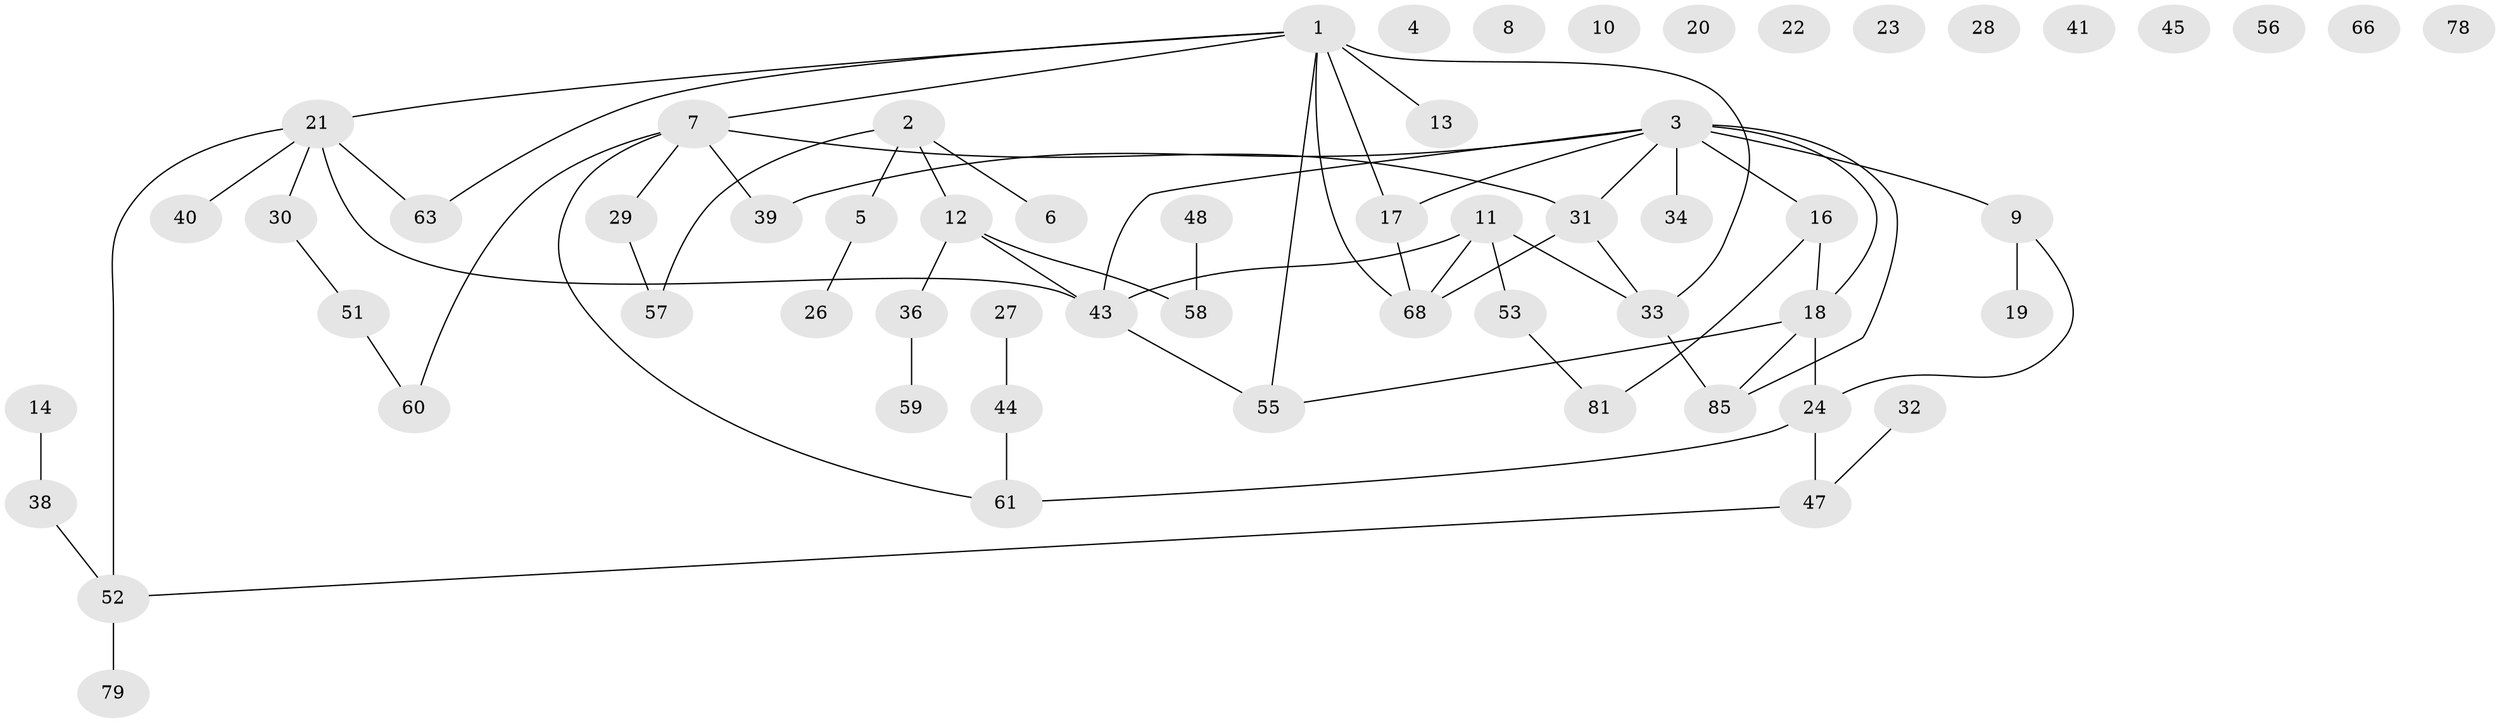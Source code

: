 // original degree distribution, {6: 0.011627906976744186, 2: 0.3372093023255814, 8: 0.011627906976744186, 0: 0.13953488372093023, 1: 0.1744186046511628, 3: 0.1744186046511628, 4: 0.10465116279069768, 5: 0.046511627906976744}
// Generated by graph-tools (version 1.1) at 2025/41/03/06/25 10:41:23]
// undirected, 59 vertices, 66 edges
graph export_dot {
graph [start="1"]
  node [color=gray90,style=filled];
  1 [super="+65"];
  2 [super="+15"];
  3 [super="+62"];
  4;
  5;
  6;
  7 [super="+37"];
  8;
  9;
  10;
  11 [super="+74"];
  12;
  13 [super="+67"];
  14;
  16;
  17 [super="+50"];
  18 [super="+82"];
  19;
  20;
  21 [super="+35"];
  22;
  23;
  24 [super="+25"];
  26 [super="+71"];
  27 [super="+42"];
  28;
  29;
  30;
  31 [super="+64"];
  32 [super="+69"];
  33 [super="+70"];
  34 [super="+84"];
  36 [super="+54"];
  38 [super="+49"];
  39;
  40;
  41;
  43 [super="+46"];
  44;
  45;
  47 [super="+83"];
  48;
  51;
  52 [super="+73"];
  53;
  55 [super="+76"];
  56;
  57;
  58 [super="+80"];
  59;
  60;
  61 [super="+77"];
  63 [super="+72"];
  66;
  68 [super="+75"];
  78;
  79;
  81 [super="+86"];
  85;
  1 -- 13;
  1 -- 17 [weight=2];
  1 -- 21;
  1 -- 55;
  1 -- 33;
  1 -- 7;
  1 -- 63;
  1 -- 68;
  2 -- 12;
  2 -- 57;
  2 -- 5;
  2 -- 6;
  3 -- 9;
  3 -- 16;
  3 -- 18;
  3 -- 85;
  3 -- 34;
  3 -- 39;
  3 -- 43;
  3 -- 17;
  3 -- 31;
  5 -- 26;
  7 -- 29;
  7 -- 39;
  7 -- 60;
  7 -- 61;
  7 -- 31;
  9 -- 19;
  9 -- 24;
  11 -- 53;
  11 -- 33;
  11 -- 43;
  11 -- 68;
  12 -- 36;
  12 -- 58;
  12 -- 43;
  14 -- 38;
  16 -- 81;
  16 -- 18;
  17 -- 68;
  18 -- 24;
  18 -- 85;
  18 -- 55;
  21 -- 52;
  21 -- 63;
  21 -- 40;
  21 -- 43;
  21 -- 30;
  24 -- 47;
  24 -- 61;
  27 -- 44;
  29 -- 57;
  30 -- 51;
  31 -- 33;
  31 -- 68;
  32 -- 47;
  33 -- 85;
  36 -- 59;
  38 -- 52;
  43 -- 55;
  44 -- 61;
  47 -- 52;
  48 -- 58;
  51 -- 60;
  52 -- 79;
  53 -- 81;
}
